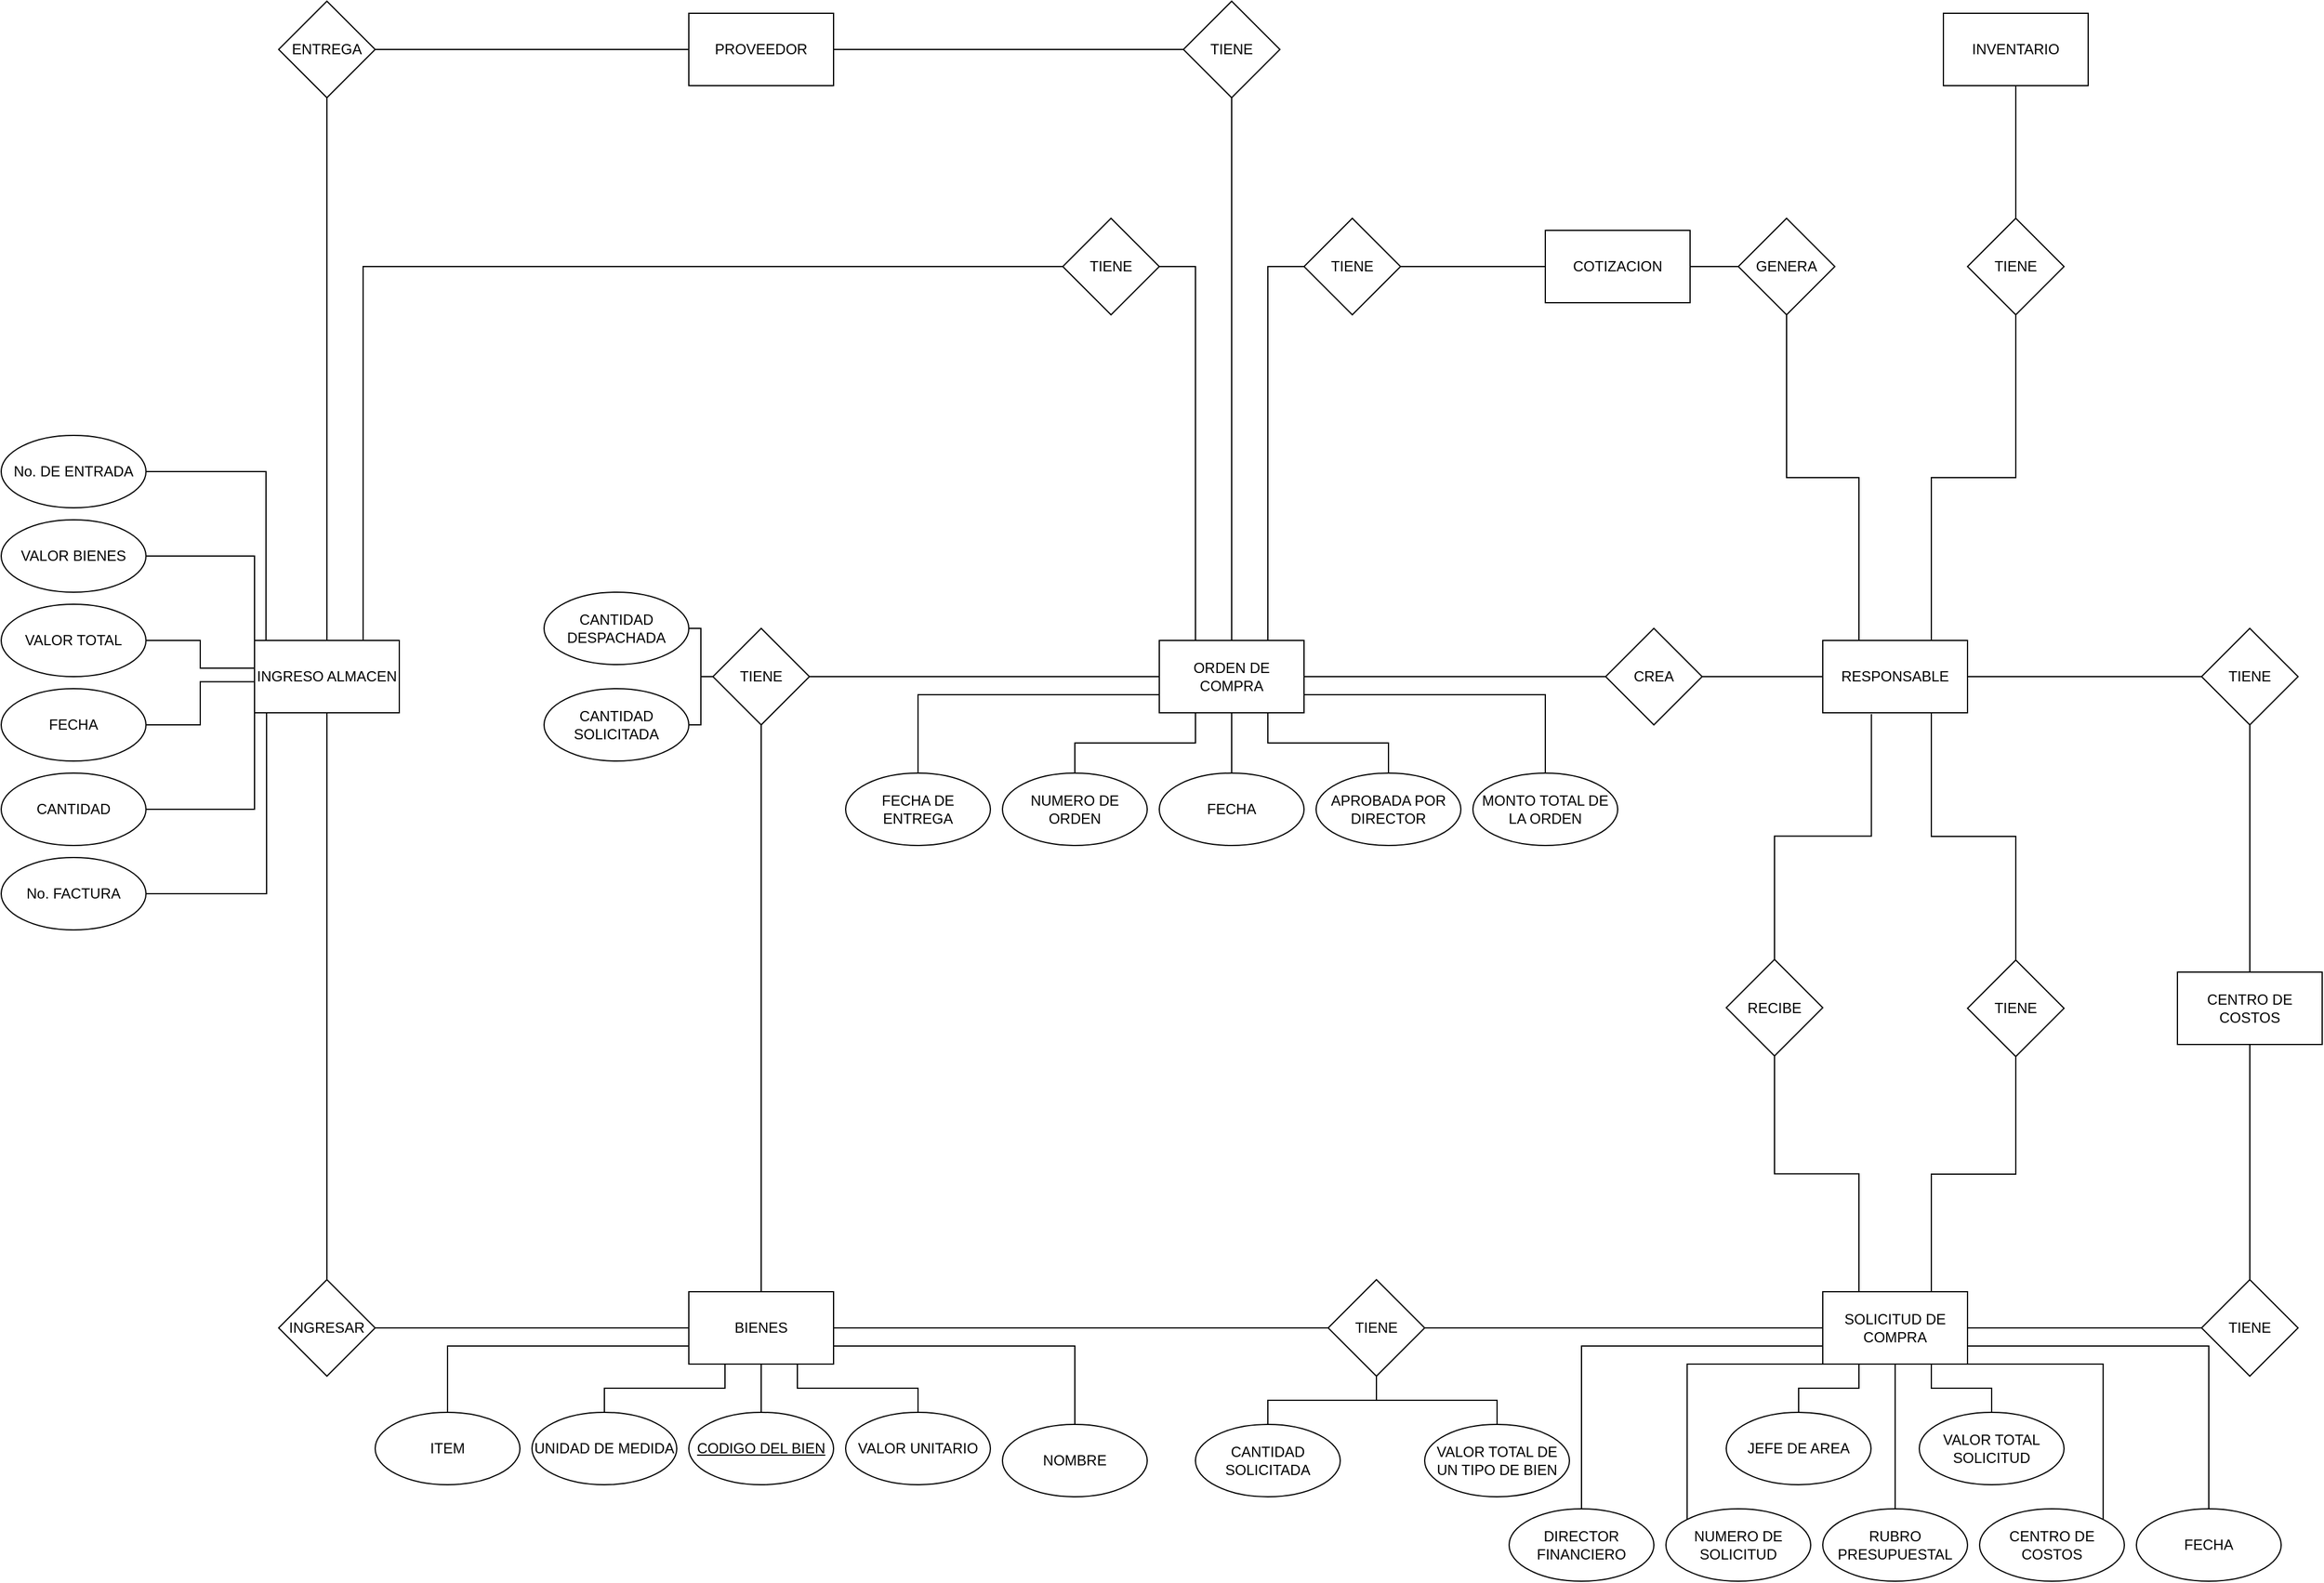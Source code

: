 <mxfile version="14.7.3" type="github">
  <diagram id="3u8U44H4jnyW9glCEdO8" name="Page-1">
    <mxGraphModel dx="1873" dy="2737" grid="1" gridSize="10" guides="1" tooltips="1" connect="1" arrows="1" fold="1" page="1" pageScale="1" pageWidth="827" pageHeight="1169" math="0" shadow="0">
      <root>
        <mxCell id="0" />
        <mxCell id="1" parent="0" />
        <mxCell id="CAUhlGkzBfAJHvkYmCcD-1" value="INGRESO ALMACEN" style="rounded=0;whiteSpace=wrap;html=1;" vertex="1" parent="1">
          <mxGeometry x="40" y="280" width="120" height="60" as="geometry" />
        </mxCell>
        <mxCell id="CAUhlGkzBfAJHvkYmCcD-17" style="edgeStyle=orthogonalEdgeStyle;rounded=0;orthogonalLoop=1;jettySize=auto;html=1;exitX=0.5;exitY=0;exitDx=0;exitDy=0;entryX=0.5;entryY=1;entryDx=0;entryDy=0;endArrow=none;endFill=0;" edge="1" parent="1" source="CAUhlGkzBfAJHvkYmCcD-2" target="CAUhlGkzBfAJHvkYmCcD-1">
          <mxGeometry relative="1" as="geometry" />
        </mxCell>
        <mxCell id="CAUhlGkzBfAJHvkYmCcD-18" style="edgeStyle=orthogonalEdgeStyle;rounded=0;orthogonalLoop=1;jettySize=auto;html=1;exitX=1;exitY=0.5;exitDx=0;exitDy=0;entryX=0;entryY=0.5;entryDx=0;entryDy=0;endArrow=none;endFill=0;" edge="1" parent="1" source="CAUhlGkzBfAJHvkYmCcD-2" target="CAUhlGkzBfAJHvkYmCcD-3">
          <mxGeometry relative="1" as="geometry" />
        </mxCell>
        <mxCell id="CAUhlGkzBfAJHvkYmCcD-2" value="INGRESAR" style="rhombus;whiteSpace=wrap;html=1;" vertex="1" parent="1">
          <mxGeometry x="60" y="810" width="80" height="80" as="geometry" />
        </mxCell>
        <mxCell id="CAUhlGkzBfAJHvkYmCcD-3" value="BIENES" style="rounded=0;whiteSpace=wrap;html=1;" vertex="1" parent="1">
          <mxGeometry x="400" y="820" width="120" height="60" as="geometry" />
        </mxCell>
        <mxCell id="CAUhlGkzBfAJHvkYmCcD-16" style="edgeStyle=orthogonalEdgeStyle;rounded=0;orthogonalLoop=1;jettySize=auto;html=1;exitX=1;exitY=0.5;exitDx=0;exitDy=0;entryX=0.079;entryY=0;entryDx=0;entryDy=0;entryPerimeter=0;endArrow=none;endFill=0;" edge="1" parent="1" source="CAUhlGkzBfAJHvkYmCcD-4" target="CAUhlGkzBfAJHvkYmCcD-1">
          <mxGeometry relative="1" as="geometry" />
        </mxCell>
        <mxCell id="CAUhlGkzBfAJHvkYmCcD-4" value="No. DE ENTRADA" style="ellipse;whiteSpace=wrap;html=1;" vertex="1" parent="1">
          <mxGeometry x="-170" y="110" width="120" height="60" as="geometry" />
        </mxCell>
        <mxCell id="CAUhlGkzBfAJHvkYmCcD-11" style="edgeStyle=orthogonalEdgeStyle;rounded=0;orthogonalLoop=1;jettySize=auto;html=1;exitX=1;exitY=0.5;exitDx=0;exitDy=0;entryX=0.002;entryY=0.571;entryDx=0;entryDy=0;entryPerimeter=0;endArrow=none;endFill=0;" edge="1" parent="1" source="CAUhlGkzBfAJHvkYmCcD-5" target="CAUhlGkzBfAJHvkYmCcD-1">
          <mxGeometry relative="1" as="geometry" />
        </mxCell>
        <mxCell id="CAUhlGkzBfAJHvkYmCcD-5" value="FECHA" style="ellipse;whiteSpace=wrap;html=1;" vertex="1" parent="1">
          <mxGeometry x="-170" y="320" width="120" height="60" as="geometry" />
        </mxCell>
        <mxCell id="CAUhlGkzBfAJHvkYmCcD-13" style="edgeStyle=orthogonalEdgeStyle;rounded=0;orthogonalLoop=1;jettySize=auto;html=1;exitX=1;exitY=0.5;exitDx=0;exitDy=0;entryX=0.083;entryY=1;entryDx=0;entryDy=0;entryPerimeter=0;endArrow=none;endFill=0;" edge="1" parent="1" source="CAUhlGkzBfAJHvkYmCcD-6" target="CAUhlGkzBfAJHvkYmCcD-1">
          <mxGeometry relative="1" as="geometry" />
        </mxCell>
        <mxCell id="CAUhlGkzBfAJHvkYmCcD-6" value="No. FACTURA" style="ellipse;whiteSpace=wrap;html=1;" vertex="1" parent="1">
          <mxGeometry x="-170" y="460" width="120" height="60" as="geometry" />
        </mxCell>
        <mxCell id="CAUhlGkzBfAJHvkYmCcD-15" style="edgeStyle=orthogonalEdgeStyle;rounded=0;orthogonalLoop=1;jettySize=auto;html=1;exitX=1;exitY=0.5;exitDx=0;exitDy=0;entryX=0;entryY=0;entryDx=0;entryDy=0;endArrow=none;endFill=0;" edge="1" parent="1" source="CAUhlGkzBfAJHvkYmCcD-7" target="CAUhlGkzBfAJHvkYmCcD-1">
          <mxGeometry relative="1" as="geometry" />
        </mxCell>
        <mxCell id="CAUhlGkzBfAJHvkYmCcD-7" value="VALOR BIENES" style="ellipse;whiteSpace=wrap;html=1;" vertex="1" parent="1">
          <mxGeometry x="-170" y="180" width="120" height="60" as="geometry" />
        </mxCell>
        <mxCell id="CAUhlGkzBfAJHvkYmCcD-10" style="edgeStyle=orthogonalEdgeStyle;rounded=0;orthogonalLoop=1;jettySize=auto;html=1;exitX=1;exitY=0.5;exitDx=0;exitDy=0;entryX=0;entryY=0.383;entryDx=0;entryDy=0;entryPerimeter=0;endArrow=none;endFill=0;" edge="1" parent="1" source="CAUhlGkzBfAJHvkYmCcD-8" target="CAUhlGkzBfAJHvkYmCcD-1">
          <mxGeometry relative="1" as="geometry" />
        </mxCell>
        <mxCell id="CAUhlGkzBfAJHvkYmCcD-8" value="VALOR TOTAL" style="ellipse;whiteSpace=wrap;html=1;" vertex="1" parent="1">
          <mxGeometry x="-170" y="250" width="120" height="60" as="geometry" />
        </mxCell>
        <mxCell id="CAUhlGkzBfAJHvkYmCcD-14" style="edgeStyle=orthogonalEdgeStyle;rounded=0;orthogonalLoop=1;jettySize=auto;html=1;exitX=1;exitY=0.5;exitDx=0;exitDy=0;entryX=0;entryY=1;entryDx=0;entryDy=0;endArrow=none;endFill=0;" edge="1" parent="1" source="CAUhlGkzBfAJHvkYmCcD-9" target="CAUhlGkzBfAJHvkYmCcD-1">
          <mxGeometry relative="1" as="geometry" />
        </mxCell>
        <mxCell id="CAUhlGkzBfAJHvkYmCcD-9" value="CANTIDAD" style="ellipse;whiteSpace=wrap;html=1;" vertex="1" parent="1">
          <mxGeometry x="-170" y="390" width="120" height="60" as="geometry" />
        </mxCell>
        <mxCell id="CAUhlGkzBfAJHvkYmCcD-24" style="edgeStyle=orthogonalEdgeStyle;rounded=0;orthogonalLoop=1;jettySize=auto;html=1;exitX=0.5;exitY=0;exitDx=0;exitDy=0;entryX=0.5;entryY=1;entryDx=0;entryDy=0;endArrow=none;endFill=0;" edge="1" parent="1" source="CAUhlGkzBfAJHvkYmCcD-19" target="CAUhlGkzBfAJHvkYmCcD-3">
          <mxGeometry relative="1" as="geometry" />
        </mxCell>
        <mxCell id="CAUhlGkzBfAJHvkYmCcD-19" value="&lt;u&gt;CODIGO DEL BIEN&lt;/u&gt;" style="ellipse;whiteSpace=wrap;html=1;" vertex="1" parent="1">
          <mxGeometry x="400" y="920" width="120" height="60" as="geometry" />
        </mxCell>
        <mxCell id="CAUhlGkzBfAJHvkYmCcD-27" style="edgeStyle=orthogonalEdgeStyle;rounded=0;orthogonalLoop=1;jettySize=auto;html=1;exitX=0.5;exitY=0;exitDx=0;exitDy=0;entryX=0;entryY=0.75;entryDx=0;entryDy=0;endArrow=none;endFill=0;" edge="1" parent="1" source="CAUhlGkzBfAJHvkYmCcD-20" target="CAUhlGkzBfAJHvkYmCcD-3">
          <mxGeometry relative="1" as="geometry" />
        </mxCell>
        <mxCell id="CAUhlGkzBfAJHvkYmCcD-20" value="ITEM" style="ellipse;whiteSpace=wrap;html=1;" vertex="1" parent="1">
          <mxGeometry x="140" y="920" width="120" height="60" as="geometry" />
        </mxCell>
        <mxCell id="CAUhlGkzBfAJHvkYmCcD-28" style="edgeStyle=orthogonalEdgeStyle;rounded=0;orthogonalLoop=1;jettySize=auto;html=1;exitX=0.5;exitY=0;exitDx=0;exitDy=0;entryX=1;entryY=0.75;entryDx=0;entryDy=0;endArrow=none;endFill=0;" edge="1" parent="1" source="CAUhlGkzBfAJHvkYmCcD-21" target="CAUhlGkzBfAJHvkYmCcD-3">
          <mxGeometry relative="1" as="geometry" />
        </mxCell>
        <mxCell id="CAUhlGkzBfAJHvkYmCcD-21" value="NOMBRE" style="ellipse;whiteSpace=wrap;html=1;" vertex="1" parent="1">
          <mxGeometry x="660" y="930" width="120" height="60" as="geometry" />
        </mxCell>
        <mxCell id="CAUhlGkzBfAJHvkYmCcD-26" style="edgeStyle=orthogonalEdgeStyle;rounded=0;orthogonalLoop=1;jettySize=auto;html=1;exitX=0.5;exitY=0;exitDx=0;exitDy=0;entryX=0.25;entryY=1;entryDx=0;entryDy=0;endArrow=none;endFill=0;" edge="1" parent="1" source="CAUhlGkzBfAJHvkYmCcD-22" target="CAUhlGkzBfAJHvkYmCcD-3">
          <mxGeometry relative="1" as="geometry" />
        </mxCell>
        <mxCell id="CAUhlGkzBfAJHvkYmCcD-22" value="UNIDAD DE MEDIDA" style="ellipse;whiteSpace=wrap;html=1;" vertex="1" parent="1">
          <mxGeometry x="270" y="920" width="120" height="60" as="geometry" />
        </mxCell>
        <mxCell id="CAUhlGkzBfAJHvkYmCcD-25" style="edgeStyle=orthogonalEdgeStyle;rounded=0;orthogonalLoop=1;jettySize=auto;html=1;exitX=0.5;exitY=0;exitDx=0;exitDy=0;entryX=0.75;entryY=1;entryDx=0;entryDy=0;endArrow=none;endFill=0;" edge="1" parent="1" source="CAUhlGkzBfAJHvkYmCcD-23" target="CAUhlGkzBfAJHvkYmCcD-3">
          <mxGeometry relative="1" as="geometry" />
        </mxCell>
        <mxCell id="CAUhlGkzBfAJHvkYmCcD-23" value="VALOR UNITARIO" style="ellipse;whiteSpace=wrap;html=1;" vertex="1" parent="1">
          <mxGeometry x="530" y="920" width="120" height="60" as="geometry" />
        </mxCell>
        <mxCell id="CAUhlGkzBfAJHvkYmCcD-33" style="edgeStyle=orthogonalEdgeStyle;rounded=0;orthogonalLoop=1;jettySize=auto;html=1;exitX=0.5;exitY=1;exitDx=0;exitDy=0;entryX=0.5;entryY=0;entryDx=0;entryDy=0;endArrow=none;endFill=0;" edge="1" parent="1" source="CAUhlGkzBfAJHvkYmCcD-30" target="CAUhlGkzBfAJHvkYmCcD-3">
          <mxGeometry relative="1" as="geometry" />
        </mxCell>
        <mxCell id="CAUhlGkzBfAJHvkYmCcD-34" style="edgeStyle=orthogonalEdgeStyle;rounded=0;orthogonalLoop=1;jettySize=auto;html=1;exitX=1;exitY=0.5;exitDx=0;exitDy=0;entryX=0;entryY=0.5;entryDx=0;entryDy=0;endArrow=none;endFill=0;" edge="1" parent="1" source="CAUhlGkzBfAJHvkYmCcD-30" target="CAUhlGkzBfAJHvkYmCcD-32">
          <mxGeometry relative="1" as="geometry" />
        </mxCell>
        <mxCell id="CAUhlGkzBfAJHvkYmCcD-30" value="TIENE" style="rhombus;whiteSpace=wrap;html=1;" vertex="1" parent="1">
          <mxGeometry x="420" y="270" width="80" height="80" as="geometry" />
        </mxCell>
        <mxCell id="CAUhlGkzBfAJHvkYmCcD-32" value="ORDEN DE COMPRA" style="rounded=0;whiteSpace=wrap;html=1;" vertex="1" parent="1">
          <mxGeometry x="790" y="280" width="120" height="60" as="geometry" />
        </mxCell>
        <mxCell id="CAUhlGkzBfAJHvkYmCcD-37" style="edgeStyle=orthogonalEdgeStyle;rounded=0;orthogonalLoop=1;jettySize=auto;html=1;exitX=1;exitY=0.5;exitDx=0;exitDy=0;entryX=0;entryY=0.5;entryDx=0;entryDy=0;endArrow=none;endFill=0;" edge="1" parent="1" source="CAUhlGkzBfAJHvkYmCcD-35" target="CAUhlGkzBfAJHvkYmCcD-30">
          <mxGeometry relative="1" as="geometry">
            <Array as="points">
              <mxPoint x="410" y="270" />
              <mxPoint x="410" y="310" />
            </Array>
          </mxGeometry>
        </mxCell>
        <mxCell id="CAUhlGkzBfAJHvkYmCcD-35" value="CANTIDAD DESPACHADA" style="ellipse;whiteSpace=wrap;html=1;" vertex="1" parent="1">
          <mxGeometry x="280" y="240" width="120" height="60" as="geometry" />
        </mxCell>
        <mxCell id="CAUhlGkzBfAJHvkYmCcD-38" style="edgeStyle=orthogonalEdgeStyle;rounded=0;orthogonalLoop=1;jettySize=auto;html=1;exitX=1;exitY=0.5;exitDx=0;exitDy=0;entryX=0;entryY=0.5;entryDx=0;entryDy=0;endArrow=none;endFill=0;" edge="1" parent="1" source="CAUhlGkzBfAJHvkYmCcD-36" target="CAUhlGkzBfAJHvkYmCcD-30">
          <mxGeometry relative="1" as="geometry">
            <Array as="points">
              <mxPoint x="410" y="350" />
              <mxPoint x="410" y="310" />
            </Array>
          </mxGeometry>
        </mxCell>
        <mxCell id="CAUhlGkzBfAJHvkYmCcD-36" value="CANTIDAD SOLICITADA" style="ellipse;whiteSpace=wrap;html=1;" vertex="1" parent="1">
          <mxGeometry x="280" y="320" width="120" height="60" as="geometry" />
        </mxCell>
        <mxCell id="CAUhlGkzBfAJHvkYmCcD-40" style="edgeStyle=orthogonalEdgeStyle;rounded=0;orthogonalLoop=1;jettySize=auto;html=1;exitX=1;exitY=0.5;exitDx=0;exitDy=0;entryX=0.25;entryY=0;entryDx=0;entryDy=0;endArrow=none;endFill=0;" edge="1" parent="1" source="CAUhlGkzBfAJHvkYmCcD-39" target="CAUhlGkzBfAJHvkYmCcD-32">
          <mxGeometry relative="1" as="geometry" />
        </mxCell>
        <mxCell id="CAUhlGkzBfAJHvkYmCcD-41" style="edgeStyle=orthogonalEdgeStyle;rounded=0;orthogonalLoop=1;jettySize=auto;html=1;exitX=0;exitY=0.5;exitDx=0;exitDy=0;entryX=0.75;entryY=0;entryDx=0;entryDy=0;endArrow=none;endFill=0;" edge="1" parent="1" source="CAUhlGkzBfAJHvkYmCcD-39" target="CAUhlGkzBfAJHvkYmCcD-1">
          <mxGeometry relative="1" as="geometry" />
        </mxCell>
        <mxCell id="CAUhlGkzBfAJHvkYmCcD-39" value="TIENE" style="rhombus;whiteSpace=wrap;html=1;" vertex="1" parent="1">
          <mxGeometry x="710" y="-70" width="80" height="80" as="geometry" />
        </mxCell>
        <mxCell id="CAUhlGkzBfAJHvkYmCcD-43" style="edgeStyle=orthogonalEdgeStyle;rounded=0;orthogonalLoop=1;jettySize=auto;html=1;exitX=0.5;exitY=1;exitDx=0;exitDy=0;endArrow=none;endFill=0;" edge="1" parent="1" source="CAUhlGkzBfAJHvkYmCcD-42" target="CAUhlGkzBfAJHvkYmCcD-1">
          <mxGeometry relative="1" as="geometry" />
        </mxCell>
        <mxCell id="CAUhlGkzBfAJHvkYmCcD-45" style="edgeStyle=orthogonalEdgeStyle;rounded=0;orthogonalLoop=1;jettySize=auto;html=1;exitX=1;exitY=0.5;exitDx=0;exitDy=0;entryX=0;entryY=0.5;entryDx=0;entryDy=0;endArrow=none;endFill=0;" edge="1" parent="1" source="CAUhlGkzBfAJHvkYmCcD-42" target="CAUhlGkzBfAJHvkYmCcD-44">
          <mxGeometry relative="1" as="geometry" />
        </mxCell>
        <mxCell id="CAUhlGkzBfAJHvkYmCcD-42" value="ENTREGA" style="rhombus;whiteSpace=wrap;html=1;" vertex="1" parent="1">
          <mxGeometry x="60" y="-250" width="80" height="80" as="geometry" />
        </mxCell>
        <mxCell id="CAUhlGkzBfAJHvkYmCcD-44" value="PROVEEDOR" style="rounded=0;whiteSpace=wrap;html=1;" vertex="1" parent="1">
          <mxGeometry x="400" y="-240" width="120" height="60" as="geometry" />
        </mxCell>
        <mxCell id="CAUhlGkzBfAJHvkYmCcD-47" style="edgeStyle=orthogonalEdgeStyle;rounded=0;orthogonalLoop=1;jettySize=auto;html=1;exitX=0;exitY=0.5;exitDx=0;exitDy=0;entryX=1;entryY=0.5;entryDx=0;entryDy=0;endArrow=none;endFill=0;" edge="1" parent="1" source="CAUhlGkzBfAJHvkYmCcD-46" target="CAUhlGkzBfAJHvkYmCcD-44">
          <mxGeometry relative="1" as="geometry" />
        </mxCell>
        <mxCell id="CAUhlGkzBfAJHvkYmCcD-48" style="edgeStyle=orthogonalEdgeStyle;rounded=0;orthogonalLoop=1;jettySize=auto;html=1;exitX=0.5;exitY=1;exitDx=0;exitDy=0;entryX=0.5;entryY=0;entryDx=0;entryDy=0;endArrow=none;endFill=0;" edge="1" parent="1" source="CAUhlGkzBfAJHvkYmCcD-46" target="CAUhlGkzBfAJHvkYmCcD-32">
          <mxGeometry relative="1" as="geometry" />
        </mxCell>
        <mxCell id="CAUhlGkzBfAJHvkYmCcD-46" value="TIENE" style="rhombus;whiteSpace=wrap;html=1;" vertex="1" parent="1">
          <mxGeometry x="810" y="-250" width="80" height="80" as="geometry" />
        </mxCell>
        <mxCell id="CAUhlGkzBfAJHvkYmCcD-51" style="edgeStyle=orthogonalEdgeStyle;rounded=0;orthogonalLoop=1;jettySize=auto;html=1;exitX=0;exitY=0.5;exitDx=0;exitDy=0;entryX=0.75;entryY=0;entryDx=0;entryDy=0;endArrow=none;endFill=0;" edge="1" parent="1" source="CAUhlGkzBfAJHvkYmCcD-49" target="CAUhlGkzBfAJHvkYmCcD-32">
          <mxGeometry relative="1" as="geometry" />
        </mxCell>
        <mxCell id="CAUhlGkzBfAJHvkYmCcD-52" style="edgeStyle=orthogonalEdgeStyle;rounded=0;orthogonalLoop=1;jettySize=auto;html=1;exitX=1;exitY=0.5;exitDx=0;exitDy=0;entryX=0;entryY=0.5;entryDx=0;entryDy=0;endArrow=none;endFill=0;" edge="1" parent="1" source="CAUhlGkzBfAJHvkYmCcD-49" target="CAUhlGkzBfAJHvkYmCcD-50">
          <mxGeometry relative="1" as="geometry" />
        </mxCell>
        <mxCell id="CAUhlGkzBfAJHvkYmCcD-49" value="TIENE" style="rhombus;whiteSpace=wrap;html=1;" vertex="1" parent="1">
          <mxGeometry x="910" y="-70" width="80" height="80" as="geometry" />
        </mxCell>
        <mxCell id="CAUhlGkzBfAJHvkYmCcD-50" value="COTIZACION" style="rounded=0;whiteSpace=wrap;html=1;" vertex="1" parent="1">
          <mxGeometry x="1110" y="-60" width="120" height="60" as="geometry" />
        </mxCell>
        <mxCell id="CAUhlGkzBfAJHvkYmCcD-54" style="edgeStyle=orthogonalEdgeStyle;rounded=0;orthogonalLoop=1;jettySize=auto;html=1;exitX=0;exitY=0.5;exitDx=0;exitDy=0;entryX=1;entryY=0.5;entryDx=0;entryDy=0;endArrow=none;endFill=0;" edge="1" parent="1" source="CAUhlGkzBfAJHvkYmCcD-53" target="CAUhlGkzBfAJHvkYmCcD-50">
          <mxGeometry relative="1" as="geometry" />
        </mxCell>
        <mxCell id="CAUhlGkzBfAJHvkYmCcD-85" style="edgeStyle=orthogonalEdgeStyle;rounded=0;orthogonalLoop=1;jettySize=auto;html=1;exitX=0.5;exitY=1;exitDx=0;exitDy=0;entryX=0.25;entryY=0;entryDx=0;entryDy=0;endArrow=none;endFill=0;" edge="1" parent="1" source="CAUhlGkzBfAJHvkYmCcD-53" target="CAUhlGkzBfAJHvkYmCcD-55">
          <mxGeometry relative="1" as="geometry" />
        </mxCell>
        <mxCell id="CAUhlGkzBfAJHvkYmCcD-53" value="GENERA" style="rhombus;whiteSpace=wrap;html=1;" vertex="1" parent="1">
          <mxGeometry x="1270" y="-70" width="80" height="80" as="geometry" />
        </mxCell>
        <mxCell id="CAUhlGkzBfAJHvkYmCcD-55" value="RESPONSABLE" style="rounded=0;whiteSpace=wrap;html=1;" vertex="1" parent="1">
          <mxGeometry x="1340" y="280" width="120" height="60" as="geometry" />
        </mxCell>
        <mxCell id="CAUhlGkzBfAJHvkYmCcD-57" style="edgeStyle=orthogonalEdgeStyle;rounded=0;orthogonalLoop=1;jettySize=auto;html=1;exitX=0;exitY=0.5;exitDx=0;exitDy=0;entryX=1;entryY=0.5;entryDx=0;entryDy=0;endArrow=none;endFill=0;" edge="1" parent="1" source="CAUhlGkzBfAJHvkYmCcD-56" target="CAUhlGkzBfAJHvkYmCcD-32">
          <mxGeometry relative="1" as="geometry" />
        </mxCell>
        <mxCell id="CAUhlGkzBfAJHvkYmCcD-58" style="edgeStyle=orthogonalEdgeStyle;rounded=0;orthogonalLoop=1;jettySize=auto;html=1;exitX=1;exitY=0.5;exitDx=0;exitDy=0;entryX=0;entryY=0.5;entryDx=0;entryDy=0;endArrow=none;endFill=0;" edge="1" parent="1" source="CAUhlGkzBfAJHvkYmCcD-56" target="CAUhlGkzBfAJHvkYmCcD-55">
          <mxGeometry relative="1" as="geometry" />
        </mxCell>
        <mxCell id="CAUhlGkzBfAJHvkYmCcD-56" value="CREA" style="rhombus;whiteSpace=wrap;html=1;" vertex="1" parent="1">
          <mxGeometry x="1160" y="270" width="80" height="80" as="geometry" />
        </mxCell>
        <mxCell id="CAUhlGkzBfAJHvkYmCcD-61" style="edgeStyle=orthogonalEdgeStyle;rounded=0;orthogonalLoop=1;jettySize=auto;html=1;exitX=0;exitY=0.5;exitDx=0;exitDy=0;entryX=1;entryY=0.5;entryDx=0;entryDy=0;endArrow=none;endFill=0;" edge="1" parent="1" source="CAUhlGkzBfAJHvkYmCcD-60" target="CAUhlGkzBfAJHvkYmCcD-3">
          <mxGeometry relative="1" as="geometry" />
        </mxCell>
        <mxCell id="CAUhlGkzBfAJHvkYmCcD-63" style="edgeStyle=orthogonalEdgeStyle;rounded=0;orthogonalLoop=1;jettySize=auto;html=1;exitX=1;exitY=0.5;exitDx=0;exitDy=0;entryX=0;entryY=0.5;entryDx=0;entryDy=0;endArrow=none;endFill=0;" edge="1" parent="1" source="CAUhlGkzBfAJHvkYmCcD-60" target="CAUhlGkzBfAJHvkYmCcD-62">
          <mxGeometry relative="1" as="geometry" />
        </mxCell>
        <mxCell id="CAUhlGkzBfAJHvkYmCcD-60" value="TIENE" style="rhombus;whiteSpace=wrap;html=1;" vertex="1" parent="1">
          <mxGeometry x="930" y="810" width="80" height="80" as="geometry" />
        </mxCell>
        <mxCell id="CAUhlGkzBfAJHvkYmCcD-62" value="SOLICITUD DE COMPRA" style="rounded=0;whiteSpace=wrap;html=1;" vertex="1" parent="1">
          <mxGeometry x="1340" y="820" width="120" height="60" as="geometry" />
        </mxCell>
        <mxCell id="CAUhlGkzBfAJHvkYmCcD-67" style="edgeStyle=orthogonalEdgeStyle;rounded=0;orthogonalLoop=1;jettySize=auto;html=1;exitX=0.5;exitY=0;exitDx=0;exitDy=0;entryX=0.5;entryY=1;entryDx=0;entryDy=0;endArrow=none;endFill=0;" edge="1" parent="1" source="CAUhlGkzBfAJHvkYmCcD-64" target="CAUhlGkzBfAJHvkYmCcD-60">
          <mxGeometry relative="1" as="geometry" />
        </mxCell>
        <mxCell id="CAUhlGkzBfAJHvkYmCcD-64" value="CANTIDAD SOLICITADA" style="ellipse;whiteSpace=wrap;html=1;" vertex="1" parent="1">
          <mxGeometry x="820" y="930" width="120" height="60" as="geometry" />
        </mxCell>
        <mxCell id="CAUhlGkzBfAJHvkYmCcD-66" style="edgeStyle=orthogonalEdgeStyle;rounded=0;orthogonalLoop=1;jettySize=auto;html=1;exitX=0.5;exitY=0;exitDx=0;exitDy=0;entryX=0.5;entryY=1;entryDx=0;entryDy=0;endArrow=none;endFill=0;" edge="1" parent="1" source="CAUhlGkzBfAJHvkYmCcD-65" target="CAUhlGkzBfAJHvkYmCcD-60">
          <mxGeometry relative="1" as="geometry" />
        </mxCell>
        <mxCell id="CAUhlGkzBfAJHvkYmCcD-65" value="VALOR TOTAL DE UN TIPO DE BIEN" style="ellipse;whiteSpace=wrap;html=1;" vertex="1" parent="1">
          <mxGeometry x="1010" y="930" width="120" height="60" as="geometry" />
        </mxCell>
        <mxCell id="CAUhlGkzBfAJHvkYmCcD-72" style="edgeStyle=orthogonalEdgeStyle;rounded=0;orthogonalLoop=1;jettySize=auto;html=1;exitX=0.5;exitY=0;exitDx=0;exitDy=0;entryX=0.75;entryY=1;entryDx=0;entryDy=0;endArrow=none;endFill=0;" edge="1" parent="1" source="CAUhlGkzBfAJHvkYmCcD-68" target="CAUhlGkzBfAJHvkYmCcD-55">
          <mxGeometry relative="1" as="geometry" />
        </mxCell>
        <mxCell id="CAUhlGkzBfAJHvkYmCcD-73" style="edgeStyle=orthogonalEdgeStyle;rounded=0;orthogonalLoop=1;jettySize=auto;html=1;exitX=0.5;exitY=1;exitDx=0;exitDy=0;entryX=0.75;entryY=0;entryDx=0;entryDy=0;endArrow=none;endFill=0;" edge="1" parent="1" source="CAUhlGkzBfAJHvkYmCcD-68" target="CAUhlGkzBfAJHvkYmCcD-62">
          <mxGeometry relative="1" as="geometry" />
        </mxCell>
        <mxCell id="CAUhlGkzBfAJHvkYmCcD-68" value="TIENE" style="rhombus;whiteSpace=wrap;html=1;" vertex="1" parent="1">
          <mxGeometry x="1460" y="545" width="80" height="80" as="geometry" />
        </mxCell>
        <mxCell id="CAUhlGkzBfAJHvkYmCcD-70" style="edgeStyle=orthogonalEdgeStyle;rounded=0;orthogonalLoop=1;jettySize=auto;html=1;exitX=0.5;exitY=1;exitDx=0;exitDy=0;entryX=0.25;entryY=0;entryDx=0;entryDy=0;endArrow=none;endFill=0;" edge="1" parent="1" source="CAUhlGkzBfAJHvkYmCcD-69" target="CAUhlGkzBfAJHvkYmCcD-62">
          <mxGeometry relative="1" as="geometry" />
        </mxCell>
        <mxCell id="CAUhlGkzBfAJHvkYmCcD-71" style="edgeStyle=orthogonalEdgeStyle;rounded=0;orthogonalLoop=1;jettySize=auto;html=1;exitX=0.5;exitY=0;exitDx=0;exitDy=0;entryX=0.336;entryY=1.017;entryDx=0;entryDy=0;entryPerimeter=0;endArrow=none;endFill=0;" edge="1" parent="1" source="CAUhlGkzBfAJHvkYmCcD-69" target="CAUhlGkzBfAJHvkYmCcD-55">
          <mxGeometry relative="1" as="geometry" />
        </mxCell>
        <mxCell id="CAUhlGkzBfAJHvkYmCcD-69" value="RECIBE" style="rhombus;whiteSpace=wrap;html=1;" vertex="1" parent="1">
          <mxGeometry x="1260" y="544.5" width="80" height="80" as="geometry" />
        </mxCell>
        <mxCell id="CAUhlGkzBfAJHvkYmCcD-80" style="edgeStyle=orthogonalEdgeStyle;rounded=0;orthogonalLoop=1;jettySize=auto;html=1;exitX=0.5;exitY=0;exitDx=0;exitDy=0;entryX=0.25;entryY=1;entryDx=0;entryDy=0;endArrow=none;endFill=0;" edge="1" parent="1" source="CAUhlGkzBfAJHvkYmCcD-74" target="CAUhlGkzBfAJHvkYmCcD-32">
          <mxGeometry relative="1" as="geometry" />
        </mxCell>
        <mxCell id="CAUhlGkzBfAJHvkYmCcD-74" value="NUMERO DE ORDEN" style="ellipse;whiteSpace=wrap;html=1;" vertex="1" parent="1">
          <mxGeometry x="660" y="390" width="120" height="60" as="geometry" />
        </mxCell>
        <mxCell id="CAUhlGkzBfAJHvkYmCcD-79" style="edgeStyle=orthogonalEdgeStyle;rounded=0;orthogonalLoop=1;jettySize=auto;html=1;exitX=0.5;exitY=0;exitDx=0;exitDy=0;entryX=0.5;entryY=1;entryDx=0;entryDy=0;endArrow=none;endFill=0;" edge="1" parent="1" source="CAUhlGkzBfAJHvkYmCcD-75" target="CAUhlGkzBfAJHvkYmCcD-32">
          <mxGeometry relative="1" as="geometry" />
        </mxCell>
        <mxCell id="CAUhlGkzBfAJHvkYmCcD-75" value="FECHA" style="ellipse;whiteSpace=wrap;html=1;" vertex="1" parent="1">
          <mxGeometry x="790" y="390" width="120" height="60" as="geometry" />
        </mxCell>
        <mxCell id="CAUhlGkzBfAJHvkYmCcD-82" style="edgeStyle=orthogonalEdgeStyle;rounded=0;orthogonalLoop=1;jettySize=auto;html=1;exitX=0.5;exitY=0;exitDx=0;exitDy=0;entryX=0;entryY=0.75;entryDx=0;entryDy=0;endArrow=none;endFill=0;" edge="1" parent="1" source="CAUhlGkzBfAJHvkYmCcD-76" target="CAUhlGkzBfAJHvkYmCcD-32">
          <mxGeometry relative="1" as="geometry" />
        </mxCell>
        <mxCell id="CAUhlGkzBfAJHvkYmCcD-76" value="FECHA DE ENTREGA" style="ellipse;whiteSpace=wrap;html=1;" vertex="1" parent="1">
          <mxGeometry x="530" y="390" width="120" height="60" as="geometry" />
        </mxCell>
        <mxCell id="CAUhlGkzBfAJHvkYmCcD-83" style="edgeStyle=orthogonalEdgeStyle;rounded=0;orthogonalLoop=1;jettySize=auto;html=1;exitX=0.5;exitY=0;exitDx=0;exitDy=0;entryX=1;entryY=0.75;entryDx=0;entryDy=0;endArrow=none;endFill=0;" edge="1" parent="1" source="CAUhlGkzBfAJHvkYmCcD-77" target="CAUhlGkzBfAJHvkYmCcD-32">
          <mxGeometry relative="1" as="geometry" />
        </mxCell>
        <mxCell id="CAUhlGkzBfAJHvkYmCcD-77" value="MONTO TOTAL DE LA ORDEN" style="ellipse;whiteSpace=wrap;html=1;" vertex="1" parent="1">
          <mxGeometry x="1050" y="390" width="120" height="60" as="geometry" />
        </mxCell>
        <mxCell id="CAUhlGkzBfAJHvkYmCcD-81" style="edgeStyle=orthogonalEdgeStyle;rounded=0;orthogonalLoop=1;jettySize=auto;html=1;exitX=0.5;exitY=0;exitDx=0;exitDy=0;entryX=0.75;entryY=1;entryDx=0;entryDy=0;endArrow=none;endFill=0;" edge="1" parent="1" source="CAUhlGkzBfAJHvkYmCcD-78" target="CAUhlGkzBfAJHvkYmCcD-32">
          <mxGeometry relative="1" as="geometry" />
        </mxCell>
        <mxCell id="CAUhlGkzBfAJHvkYmCcD-78" value="APROBADA POR DIRECTOR" style="ellipse;whiteSpace=wrap;html=1;" vertex="1" parent="1">
          <mxGeometry x="920" y="390" width="120" height="60" as="geometry" />
        </mxCell>
        <mxCell id="CAUhlGkzBfAJHvkYmCcD-86" style="edgeStyle=orthogonalEdgeStyle;rounded=0;orthogonalLoop=1;jettySize=auto;html=1;exitX=0.5;exitY=1;exitDx=0;exitDy=0;entryX=0.75;entryY=0;entryDx=0;entryDy=0;endArrow=none;endFill=0;" edge="1" parent="1" source="CAUhlGkzBfAJHvkYmCcD-84" target="CAUhlGkzBfAJHvkYmCcD-55">
          <mxGeometry relative="1" as="geometry" />
        </mxCell>
        <mxCell id="CAUhlGkzBfAJHvkYmCcD-88" style="edgeStyle=orthogonalEdgeStyle;rounded=0;orthogonalLoop=1;jettySize=auto;html=1;exitX=0.5;exitY=0;exitDx=0;exitDy=0;entryX=0.5;entryY=1;entryDx=0;entryDy=0;endArrow=none;endFill=0;" edge="1" parent="1" source="CAUhlGkzBfAJHvkYmCcD-84" target="CAUhlGkzBfAJHvkYmCcD-87">
          <mxGeometry relative="1" as="geometry" />
        </mxCell>
        <mxCell id="CAUhlGkzBfAJHvkYmCcD-84" value="TIENE" style="rhombus;whiteSpace=wrap;html=1;" vertex="1" parent="1">
          <mxGeometry x="1460" y="-70" width="80" height="80" as="geometry" />
        </mxCell>
        <mxCell id="CAUhlGkzBfAJHvkYmCcD-87" value="INVENTARIO" style="rounded=0;whiteSpace=wrap;html=1;" vertex="1" parent="1">
          <mxGeometry x="1440" y="-240" width="120" height="60" as="geometry" />
        </mxCell>
        <mxCell id="CAUhlGkzBfAJHvkYmCcD-91" style="edgeStyle=orthogonalEdgeStyle;rounded=0;orthogonalLoop=1;jettySize=auto;html=1;exitX=0;exitY=0.5;exitDx=0;exitDy=0;entryX=1;entryY=0.5;entryDx=0;entryDy=0;endArrow=none;endFill=0;" edge="1" parent="1" source="CAUhlGkzBfAJHvkYmCcD-90" target="CAUhlGkzBfAJHvkYmCcD-62">
          <mxGeometry relative="1" as="geometry" />
        </mxCell>
        <mxCell id="CAUhlGkzBfAJHvkYmCcD-93" style="edgeStyle=orthogonalEdgeStyle;rounded=0;orthogonalLoop=1;jettySize=auto;html=1;exitX=0.5;exitY=0;exitDx=0;exitDy=0;entryX=0.5;entryY=1;entryDx=0;entryDy=0;endArrow=none;endFill=0;" edge="1" parent="1" source="CAUhlGkzBfAJHvkYmCcD-90" target="CAUhlGkzBfAJHvkYmCcD-92">
          <mxGeometry relative="1" as="geometry" />
        </mxCell>
        <mxCell id="CAUhlGkzBfAJHvkYmCcD-90" value="TIENE" style="rhombus;whiteSpace=wrap;html=1;" vertex="1" parent="1">
          <mxGeometry x="1654" y="810" width="80" height="80" as="geometry" />
        </mxCell>
        <mxCell id="CAUhlGkzBfAJHvkYmCcD-92" value="CENTRO DE COSTOS" style="rounded=0;whiteSpace=wrap;html=1;" vertex="1" parent="1">
          <mxGeometry x="1634" y="555" width="120" height="60" as="geometry" />
        </mxCell>
        <mxCell id="CAUhlGkzBfAJHvkYmCcD-95" style="edgeStyle=orthogonalEdgeStyle;rounded=0;orthogonalLoop=1;jettySize=auto;html=1;exitX=0.5;exitY=1;exitDx=0;exitDy=0;entryX=0.5;entryY=0;entryDx=0;entryDy=0;endArrow=none;endFill=0;" edge="1" parent="1" source="CAUhlGkzBfAJHvkYmCcD-94" target="CAUhlGkzBfAJHvkYmCcD-92">
          <mxGeometry relative="1" as="geometry" />
        </mxCell>
        <mxCell id="CAUhlGkzBfAJHvkYmCcD-96" style="edgeStyle=orthogonalEdgeStyle;rounded=0;orthogonalLoop=1;jettySize=auto;html=1;exitX=0;exitY=0.5;exitDx=0;exitDy=0;entryX=1;entryY=0.5;entryDx=0;entryDy=0;endArrow=none;endFill=0;" edge="1" parent="1" source="CAUhlGkzBfAJHvkYmCcD-94" target="CAUhlGkzBfAJHvkYmCcD-55">
          <mxGeometry relative="1" as="geometry" />
        </mxCell>
        <mxCell id="CAUhlGkzBfAJHvkYmCcD-94" value="TIENE" style="rhombus;whiteSpace=wrap;html=1;" vertex="1" parent="1">
          <mxGeometry x="1654" y="270" width="80" height="80" as="geometry" />
        </mxCell>
        <mxCell id="CAUhlGkzBfAJHvkYmCcD-111" style="edgeStyle=orthogonalEdgeStyle;rounded=0;orthogonalLoop=1;jettySize=auto;html=1;exitX=0.5;exitY=0;exitDx=0;exitDy=0;entryX=0.25;entryY=1;entryDx=0;entryDy=0;endArrow=none;endFill=0;" edge="1" parent="1" source="CAUhlGkzBfAJHvkYmCcD-98" target="CAUhlGkzBfAJHvkYmCcD-62">
          <mxGeometry relative="1" as="geometry" />
        </mxCell>
        <mxCell id="CAUhlGkzBfAJHvkYmCcD-98" value="JEFE DE AREA" style="ellipse;whiteSpace=wrap;html=1;" vertex="1" parent="1">
          <mxGeometry x="1260" y="920" width="120" height="60" as="geometry" />
        </mxCell>
        <mxCell id="CAUhlGkzBfAJHvkYmCcD-105" style="edgeStyle=orthogonalEdgeStyle;rounded=0;orthogonalLoop=1;jettySize=auto;html=1;exitX=0.5;exitY=0;exitDx=0;exitDy=0;entryX=0;entryY=0.75;entryDx=0;entryDy=0;endArrow=none;endFill=0;" edge="1" parent="1" source="CAUhlGkzBfAJHvkYmCcD-99" target="CAUhlGkzBfAJHvkYmCcD-62">
          <mxGeometry relative="1" as="geometry" />
        </mxCell>
        <mxCell id="CAUhlGkzBfAJHvkYmCcD-99" value="DIRECTOR FINANCIERO" style="ellipse;whiteSpace=wrap;html=1;" vertex="1" parent="1">
          <mxGeometry x="1080" y="1000" width="120" height="60" as="geometry" />
        </mxCell>
        <mxCell id="CAUhlGkzBfAJHvkYmCcD-110" style="edgeStyle=orthogonalEdgeStyle;rounded=0;orthogonalLoop=1;jettySize=auto;html=1;exitX=0.5;exitY=0;exitDx=0;exitDy=0;entryX=0.5;entryY=1;entryDx=0;entryDy=0;endArrow=none;endFill=0;" edge="1" parent="1" source="CAUhlGkzBfAJHvkYmCcD-100" target="CAUhlGkzBfAJHvkYmCcD-62">
          <mxGeometry relative="1" as="geometry" />
        </mxCell>
        <mxCell id="CAUhlGkzBfAJHvkYmCcD-100" value="RUBRO PRESUPUESTAL" style="ellipse;whiteSpace=wrap;html=1;" vertex="1" parent="1">
          <mxGeometry x="1340" y="1000" width="120" height="60" as="geometry" />
        </mxCell>
        <mxCell id="CAUhlGkzBfAJHvkYmCcD-108" style="edgeStyle=orthogonalEdgeStyle;rounded=0;orthogonalLoop=1;jettySize=auto;html=1;exitX=1;exitY=0;exitDx=0;exitDy=0;entryX=1;entryY=1;entryDx=0;entryDy=0;endArrow=none;endFill=0;" edge="1" parent="1" source="CAUhlGkzBfAJHvkYmCcD-101" target="CAUhlGkzBfAJHvkYmCcD-62">
          <mxGeometry relative="1" as="geometry">
            <Array as="points">
              <mxPoint x="1572" y="880" />
            </Array>
          </mxGeometry>
        </mxCell>
        <mxCell id="CAUhlGkzBfAJHvkYmCcD-101" value="CENTRO DE COSTOS" style="ellipse;whiteSpace=wrap;html=1;" vertex="1" parent="1">
          <mxGeometry x="1470" y="1000" width="120" height="60" as="geometry" />
        </mxCell>
        <mxCell id="CAUhlGkzBfAJHvkYmCcD-106" style="edgeStyle=orthogonalEdgeStyle;rounded=0;orthogonalLoop=1;jettySize=auto;html=1;exitX=0.5;exitY=0;exitDx=0;exitDy=0;entryX=1;entryY=0.75;entryDx=0;entryDy=0;endArrow=none;endFill=0;" edge="1" parent="1" source="CAUhlGkzBfAJHvkYmCcD-102" target="CAUhlGkzBfAJHvkYmCcD-62">
          <mxGeometry relative="1" as="geometry" />
        </mxCell>
        <mxCell id="CAUhlGkzBfAJHvkYmCcD-102" value="FECHA" style="ellipse;whiteSpace=wrap;html=1;" vertex="1" parent="1">
          <mxGeometry x="1600" y="1000" width="120" height="60" as="geometry" />
        </mxCell>
        <mxCell id="CAUhlGkzBfAJHvkYmCcD-109" style="edgeStyle=orthogonalEdgeStyle;rounded=0;orthogonalLoop=1;jettySize=auto;html=1;exitX=0;exitY=0;exitDx=0;exitDy=0;entryX=0;entryY=1;entryDx=0;entryDy=0;endArrow=none;endFill=0;" edge="1" parent="1" source="CAUhlGkzBfAJHvkYmCcD-103" target="CAUhlGkzBfAJHvkYmCcD-62">
          <mxGeometry relative="1" as="geometry">
            <Array as="points">
              <mxPoint x="1228" y="880" />
            </Array>
          </mxGeometry>
        </mxCell>
        <mxCell id="CAUhlGkzBfAJHvkYmCcD-103" value="NUMERO DE SOLICITUD" style="ellipse;whiteSpace=wrap;html=1;" vertex="1" parent="1">
          <mxGeometry x="1210" y="1000" width="120" height="60" as="geometry" />
        </mxCell>
        <mxCell id="CAUhlGkzBfAJHvkYmCcD-112" style="edgeStyle=orthogonalEdgeStyle;rounded=0;orthogonalLoop=1;jettySize=auto;html=1;exitX=0.5;exitY=0;exitDx=0;exitDy=0;entryX=0.75;entryY=1;entryDx=0;entryDy=0;endArrow=none;endFill=0;" edge="1" parent="1" source="CAUhlGkzBfAJHvkYmCcD-104" target="CAUhlGkzBfAJHvkYmCcD-62">
          <mxGeometry relative="1" as="geometry" />
        </mxCell>
        <mxCell id="CAUhlGkzBfAJHvkYmCcD-104" value="VALOR TOTAL SOLICITUD" style="ellipse;whiteSpace=wrap;html=1;" vertex="1" parent="1">
          <mxGeometry x="1420" y="920" width="120" height="60" as="geometry" />
        </mxCell>
      </root>
    </mxGraphModel>
  </diagram>
</mxfile>
